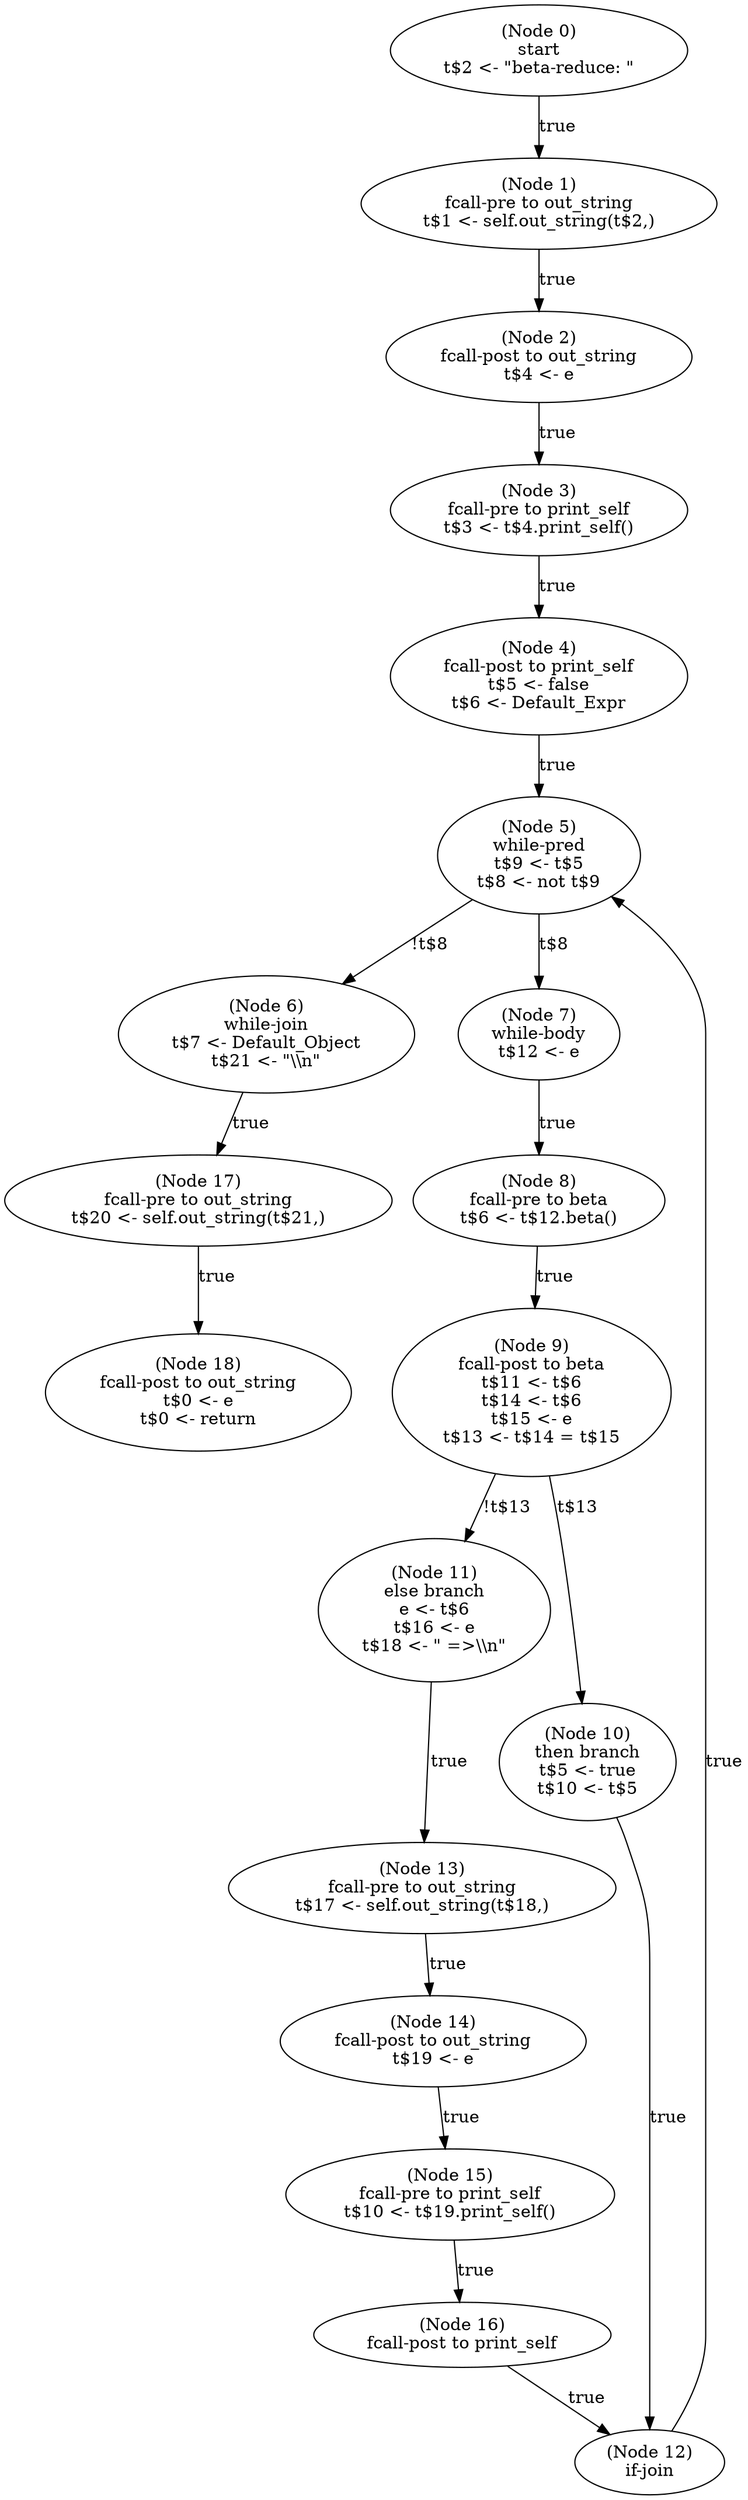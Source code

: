 digraph beta_reduce_pre {
  n0 [label="(Node 0)\nstart\nt$2 <- \"beta-reduce: \"\n"];
 n0 -> n1 [label="true"];
  n1 [label="(Node 1)\nfcall-pre to out_string\nt$1 <- self.out_string(t$2,)\n"];
 n1 -> n2 [label="true"];
  n2 [label="(Node 2)\nfcall-post to out_string\nt$4 <- e\n"];
 n2 -> n3 [label="true"];
  n3 [label="(Node 3)\nfcall-pre to print_self\nt$3 <- t$4.print_self()\n"];
 n3 -> n4 [label="true"];
  n4 [label="(Node 4)\nfcall-post to print_self\nt$5 <- false\nt$6 <- Default_Expr\n"];
 n4 -> n5 [label="true"];
  n5 [label="(Node 5)\nwhile-pred\nt$9 <- t$5\nt$8 <- not t$9\n"];
 n5 -> n6 [label="!t$8"];
 n5 -> n7 [label="t$8"];
  n6 [label="(Node 6)\nwhile-join\nt$7 <- Default_Object\nt$21 <- \"\\\\n\"\n"];
 n6 -> n17 [label="true"];
  n7 [label="(Node 7)\nwhile-body\nt$12 <- e\n"];
 n7 -> n8 [label="true"];
  n8 [label="(Node 8)\nfcall-pre to beta\nt$6 <- t$12.beta()\n"];
 n8 -> n9 [label="true"];
  n9 [label="(Node 9)\nfcall-post to beta\nt$11 <- t$6\nt$14 <- t$6\nt$15 <- e\nt$13 <- t$14 = t$15\n"];
 n9 -> n11 [label="!t$13"];
 n9 -> n10 [label="t$13"];
  n10 [label="(Node 10)\nthen branch\nt$5 <- true\nt$10 <- t$5\n"];
 n10 -> n12 [label="true"];
  n11 [label="(Node 11)\nelse branch\ne <- t$6\nt$16 <- e\nt$18 <- \" =>\\\\n\"\n"];
 n11 -> n13 [label="true"];
  n12 [label="(Node 12)\nif-join\n"];
 n12 -> n5 [label="true"];
  n13 [label="(Node 13)\nfcall-pre to out_string\nt$17 <- self.out_string(t$18,)\n"];
 n13 -> n14 [label="true"];
  n14 [label="(Node 14)\nfcall-post to out_string\nt$19 <- e\n"];
 n14 -> n15 [label="true"];
  n15 [label="(Node 15)\nfcall-pre to print_self\nt$10 <- t$19.print_self()\n"];
 n15 -> n16 [label="true"];
  n16 [label="(Node 16)\nfcall-post to print_self\n"];
 n16 -> n12 [label="true"];
  n17 [label="(Node 17)\nfcall-pre to out_string\nt$20 <- self.out_string(t$21,)\n"];
 n17 -> n18 [label="true"];
  n18 [label="(Node 18)\nfcall-post to out_string\nt$0 <- e\nt$0 <- return\n"];
}
